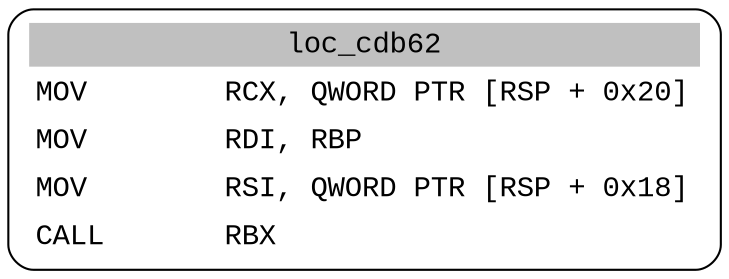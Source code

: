digraph asm_graph {
1941 [
shape="Mrecord" fontname="Courier New"label =<<table border="0" cellborder="0" cellpadding="3"><tr><td align="center" colspan="2" bgcolor="grey">loc_cdb62</td></tr><tr><td align="left">MOV        RCX, QWORD PTR [RSP + 0x20]</td></tr><tr><td align="left">MOV        RDI, RBP</td></tr><tr><td align="left">MOV        RSI, QWORD PTR [RSP + 0x18]</td></tr><tr><td align="left">CALL       RBX</td></tr></table>> ];
}